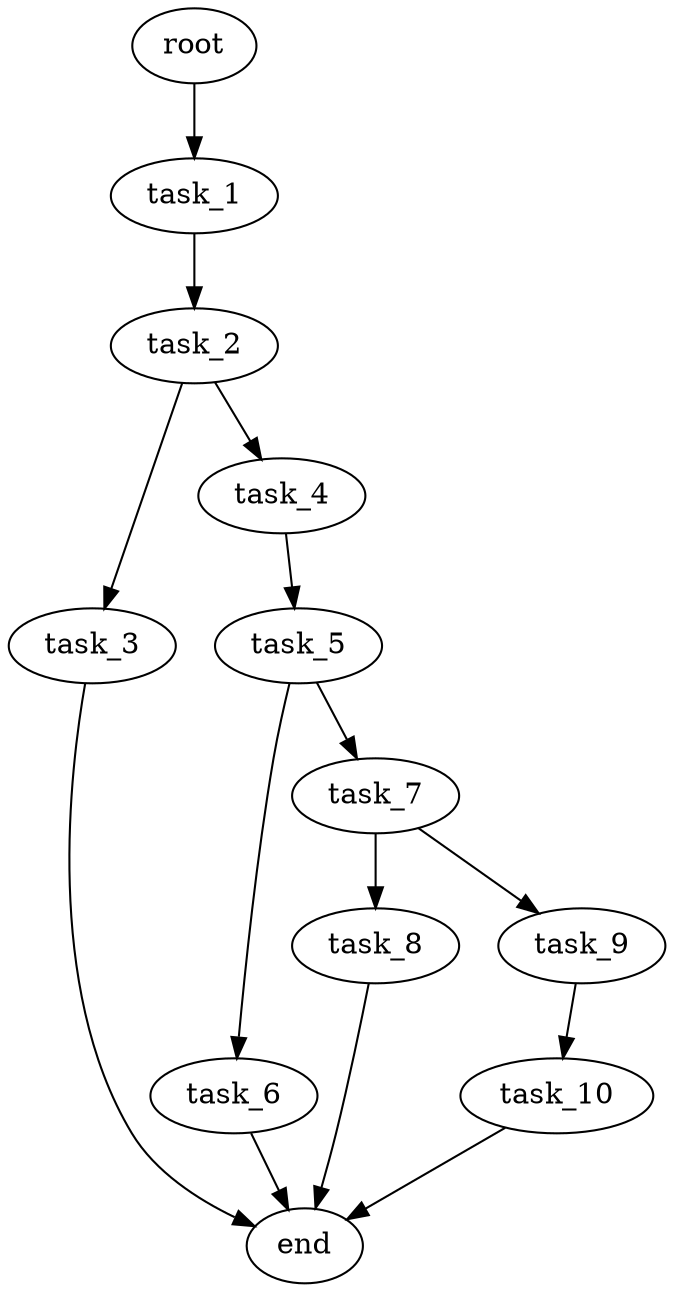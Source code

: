 digraph G {
  root [size="0.000000e+00"];
  task_1 [size="1.972348e+11"];
  task_2 [size="1.123543e+11"];
  task_3 [size="3.636123e+09"];
  task_4 [size="6.285079e+11"];
  task_5 [size="2.349974e+11"];
  task_6 [size="2.084919e+11"];
  task_7 [size="5.472290e+11"];
  task_8 [size="4.503544e+11"];
  task_9 [size="6.342112e+11"];
  task_10 [size="1.799920e+11"];
  end [size="0.000000e+00"];

  root -> task_1 [size="1.000000e-12"];
  task_1 -> task_2 [size="1.123543e+08"];
  task_2 -> task_3 [size="3.636123e+06"];
  task_2 -> task_4 [size="6.285079e+08"];
  task_3 -> end [size="1.000000e-12"];
  task_4 -> task_5 [size="2.349974e+08"];
  task_5 -> task_6 [size="2.084919e+08"];
  task_5 -> task_7 [size="5.472290e+08"];
  task_6 -> end [size="1.000000e-12"];
  task_7 -> task_8 [size="4.503544e+08"];
  task_7 -> task_9 [size="6.342112e+08"];
  task_8 -> end [size="1.000000e-12"];
  task_9 -> task_10 [size="1.799920e+08"];
  task_10 -> end [size="1.000000e-12"];
}
